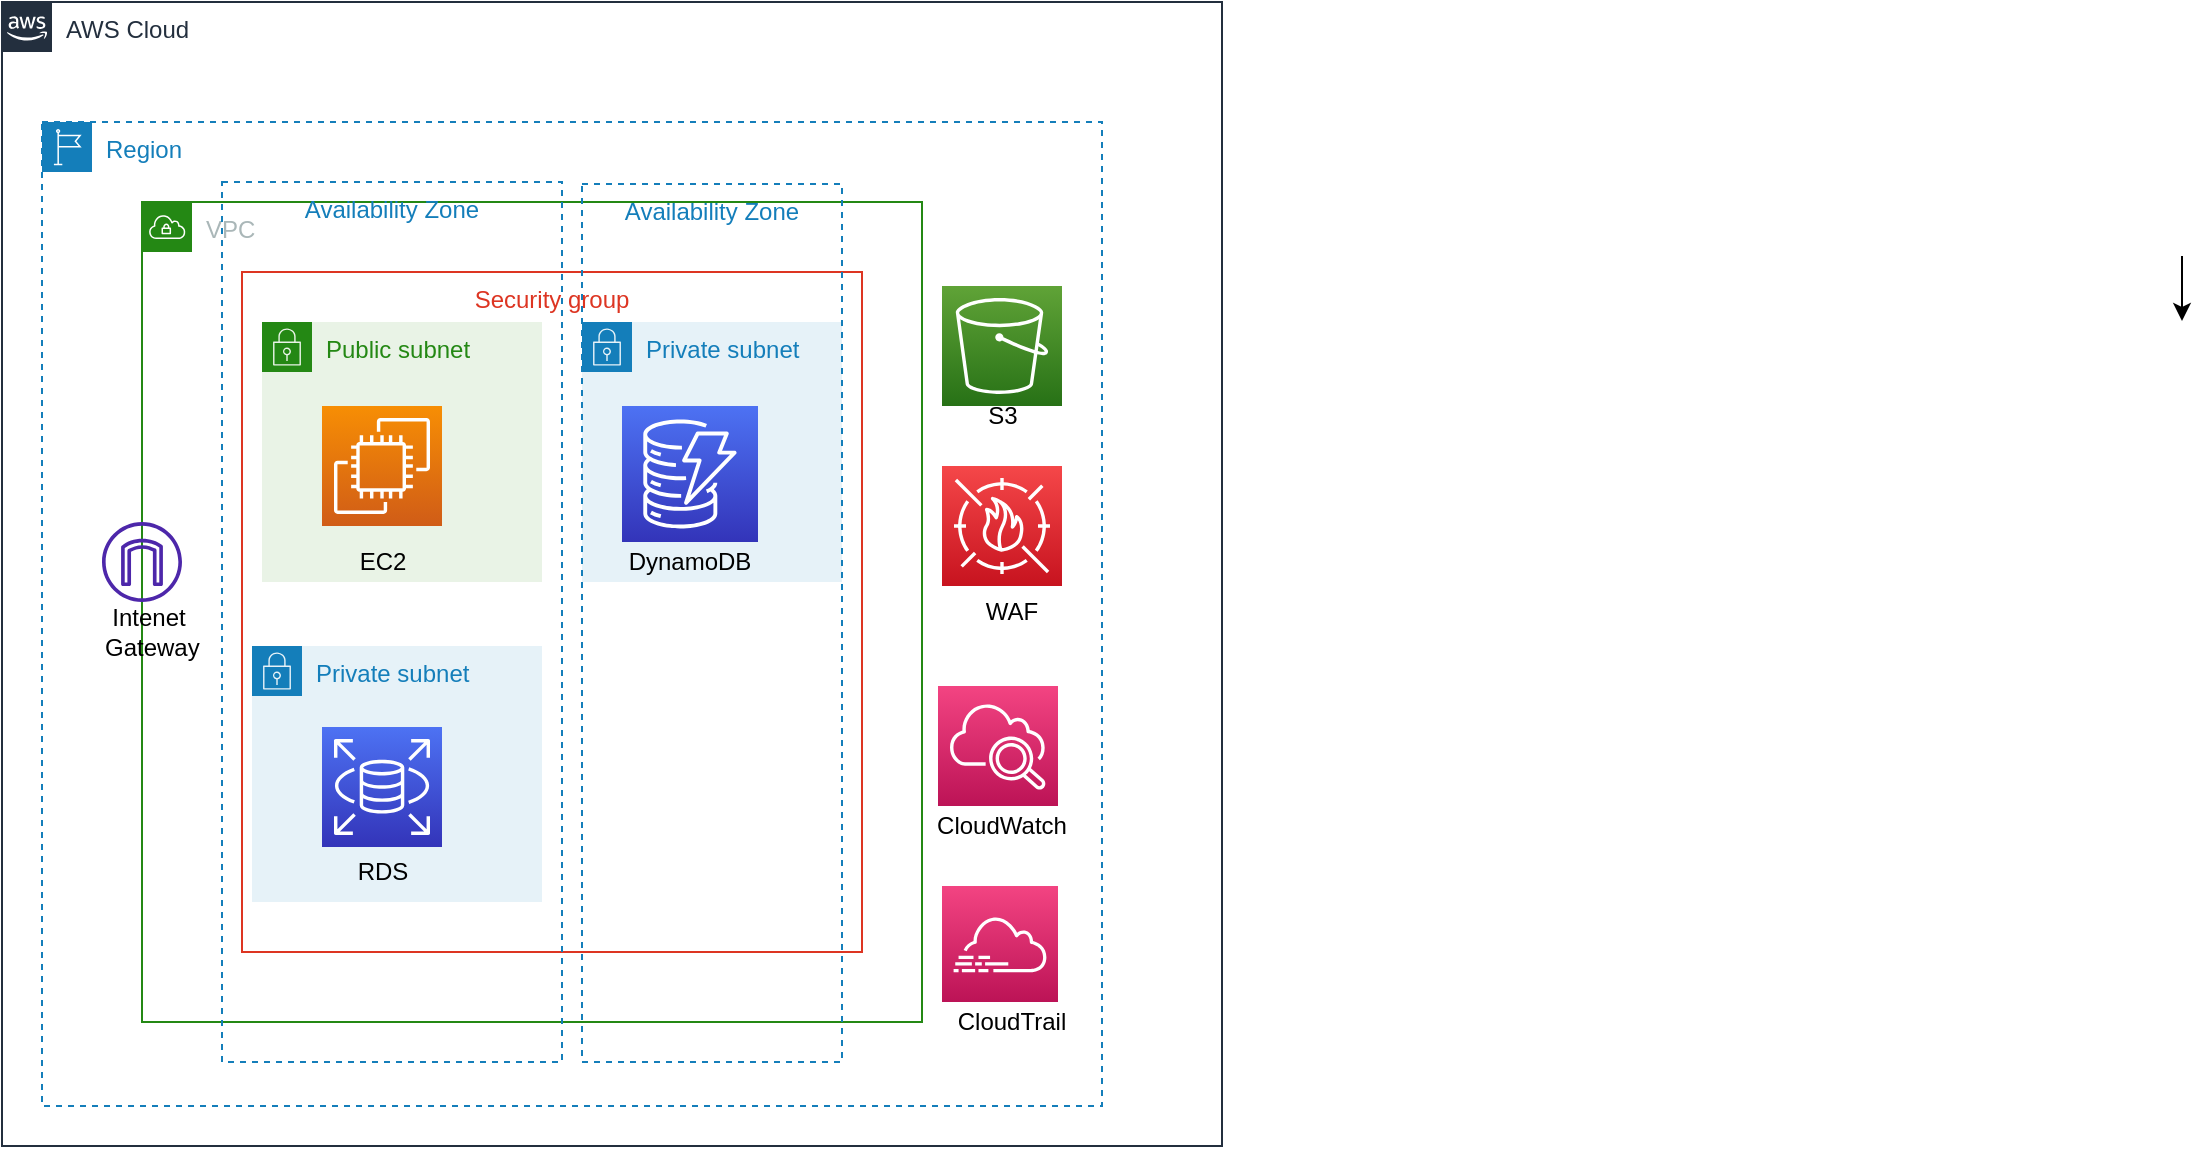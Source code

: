 <mxfile version="20.7.4" type="device"><diagram id="kfQdSeXou_Wuq1vqvJWS" name="Page-2"><mxGraphModel dx="1870" dy="1644" grid="1" gridSize="10" guides="1" tooltips="1" connect="1" arrows="1" fold="1" page="1" pageScale="1" pageWidth="850" pageHeight="1100" math="0" shadow="0"><root><mxCell id="0"/><mxCell id="1" parent="0"/><object label="AWS Cloud" StepFunction1="YamlSF" StepFunction2="StackSF" StepFunction1_RoleArn="arn:aws:iam::304657531734:role/service-role/StepFunctions-csvtest-role-d2b323ac" StepFunction2_RoleArn="arn:aws:iam::304657531734:role/service-role/StepFunctions-MyStateMachine-role-936fd28f" id="E8RPOU44EAwHNulF2D6E-3"><mxCell style="points=[[0,0],[0.25,0],[0.5,0],[0.75,0],[1,0],[1,0.25],[1,0.5],[1,0.75],[1,1],[0.75,1],[0.5,1],[0.25,1],[0,1],[0,0.75],[0,0.5],[0,0.25]];outlineConnect=0;gradientColor=none;html=1;whiteSpace=wrap;fontSize=12;fontStyle=0;container=1;pointerEvents=0;collapsible=0;recursiveResize=0;shape=mxgraph.aws4.group;grIcon=mxgraph.aws4.group_aws_cloud_alt;strokeColor=#232F3E;fillColor=none;verticalAlign=top;align=left;spacingLeft=30;fontColor=#232F3E;dashed=0;" parent="1" vertex="1"><mxGeometry x="-210" y="-352" width="610" height="572" as="geometry"/></mxCell></object><object label="Region" Region="ap-south-1" Tag="sonata" id="E8RPOU44EAwHNulF2D6E-4"><mxCell style="points=[[0,0],[0.25,0],[0.5,0],[0.75,0],[1,0],[1,0.25],[1,0.5],[1,0.75],[1,1],[0.75,1],[0.5,1],[0.25,1],[0,1],[0,0.75],[0,0.5],[0,0.25]];outlineConnect=0;gradientColor=none;html=1;whiteSpace=wrap;fontSize=12;fontStyle=0;container=1;pointerEvents=0;collapsible=0;recursiveResize=0;shape=mxgraph.aws4.group;grIcon=mxgraph.aws4.group_region;strokeColor=#147EBA;fillColor=none;verticalAlign=top;align=left;spacingLeft=30;fontColor=#147EBA;dashed=1;" parent="E8RPOU44EAwHNulF2D6E-3" vertex="1"><mxGeometry x="20" y="60" width="530" height="492" as="geometry"/></mxCell></object><object label="VPC" Tag="sonata" VPC-CIDR="10.0.0.0/16" Region="ap-south-1" VPCStackName="care-vpc" ResourceName="vpc" id="E8RPOU44EAwHNulF2D6E-7"><mxCell style="points=[[0,0],[0.25,0],[0.5,0],[0.75,0],[1,0],[1,0.25],[1,0.5],[1,0.75],[1,1],[0.75,1],[0.5,1],[0.25,1],[0,1],[0,0.75],[0,0.5],[0,0.25]];outlineConnect=0;gradientColor=none;html=1;whiteSpace=wrap;fontSize=12;fontStyle=0;container=1;pointerEvents=0;collapsible=0;recursiveResize=0;shape=mxgraph.aws4.group;grIcon=mxgraph.aws4.group_vpc;strokeColor=#248814;fillColor=none;verticalAlign=top;align=left;spacingLeft=30;fontColor=#AAB7B8;dashed=0;" parent="E8RPOU44EAwHNulF2D6E-4" vertex="1"><mxGeometry x="50" y="40" width="390" height="410" as="geometry"/></mxCell></object><object label="Security group" SGI_IpProtocol="tcp" SGI_FromPort="22" SGI_ToPort="22" SGI_CidrIp="0.0.0.0/0" SGE_IpProtocol="tcp" SGE_FromPort="80" SGE_ToPort="80" SGE_CidrIp="0.0.0.0/0" SGStackName="care-SG" ResourceName="sg" id="MlPwQ5EZnl6EhqCphgu3-1"><mxCell style="fillColor=none;strokeColor=#DD3522;verticalAlign=top;fontStyle=0;fontColor=#DD3522;" parent="E8RPOU44EAwHNulF2D6E-7" vertex="1"><mxGeometry x="50" y="35" width="310" height="340" as="geometry"/></mxCell></object><object label="Public subnet" Tag="sonata" PublicSubnet1a-CIDR="10.0.1.0/24" id="E8RPOU44EAwHNulF2D6E-8"><mxCell style="points=[[0,0],[0.25,0],[0.5,0],[0.75,0],[1,0],[1,0.25],[1,0.5],[1,0.75],[1,1],[0.75,1],[0.5,1],[0.25,1],[0,1],[0,0.75],[0,0.5],[0,0.25]];outlineConnect=0;gradientColor=none;html=1;whiteSpace=wrap;fontSize=12;fontStyle=0;container=1;pointerEvents=0;collapsible=0;recursiveResize=0;shape=mxgraph.aws4.group;grIcon=mxgraph.aws4.group_security_group;grStroke=0;strokeColor=#248814;fillColor=#E9F3E6;verticalAlign=top;align=left;spacingLeft=30;fontColor=#248814;dashed=0;" parent="E8RPOU44EAwHNulF2D6E-7" vertex="1"><mxGeometry x="60" y="60" width="140" height="130" as="geometry"/></mxCell></object><object label="" ResourceName="ebs" id="E8RPOU44EAwHNulF2D6E-25"><mxCell style="sketch=0;outlineConnect=0;fontColor=#232F3E;gradientColor=none;fillColor=#4D27AA;strokeColor=none;dashed=0;verticalLabelPosition=bottom;verticalAlign=top;align=center;html=1;fontSize=12;fontStyle=0;aspect=fixed;pointerEvents=1;shape=mxgraph.aws4.internet_gateway;" parent="E8RPOU44EAwHNulF2D6E-7" vertex="1"><mxGeometry x="-20" y="160" width="40" height="40" as="geometry"/></mxCell></object><object label="Private subnet" Tag="sonata" PrivateSubnet1b-CIDR="10.0.3.0/24" id="Lt4la29uDgtAlJDmlJ8m-4"><mxCell style="points=[[0,0],[0.25,0],[0.5,0],[0.75,0],[1,0],[1,0.25],[1,0.5],[1,0.75],[1,1],[0.75,1],[0.5,1],[0.25,1],[0,1],[0,0.75],[0,0.5],[0,0.25]];outlineConnect=0;gradientColor=none;html=1;whiteSpace=wrap;fontSize=12;fontStyle=0;container=1;pointerEvents=0;collapsible=0;recursiveResize=0;shape=mxgraph.aws4.group;grIcon=mxgraph.aws4.group_security_group;grStroke=0;strokeColor=#147EBA;fillColor=#E6F2F8;verticalAlign=top;align=left;spacingLeft=30;fontColor=#147EBA;dashed=0;" vertex="1" parent="E8RPOU44EAwHNulF2D6E-7"><mxGeometry x="220" y="60" width="130" height="130" as="geometry"/></mxCell></object><object label="Availability Zone" PublicSubAmt-AZs="2" PrivateSubAmt-AZs="2" Tag="sonata" AZ="ap-south-1a" id="Lt4la29uDgtAlJDmlJ8m-6"><mxCell style="fillColor=none;strokeColor=#147EBA;dashed=1;verticalAlign=top;fontStyle=0;fontColor=#147EBA;" vertex="1" parent="Lt4la29uDgtAlJDmlJ8m-4"><mxGeometry y="-69" width="130" height="439" as="geometry"/></mxCell></object><object label="" BillingMode="PROVISIONED" PointInTimeRecoverySpecification="0" TableName="LewisHamilton" HashKeyElementType="S" HashKeyElementName="s8ul" WriteCapacityUnits="10" ReadCapacityUnits="5" ResourceName="DynamoDB" DynamoDBStackName="sampledynamodb" id="Lt4la29uDgtAlJDmlJ8m-5"><mxCell style="sketch=0;points=[[0,0,0],[0.25,0,0],[0.5,0,0],[0.75,0,0],[1,0,0],[0,1,0],[0.25,1,0],[0.5,1,0],[0.75,1,0],[1,1,0],[0,0.25,0],[0,0.5,0],[0,0.75,0],[1,0.25,0],[1,0.5,0],[1,0.75,0]];outlineConnect=0;fontColor=#232F3E;gradientColor=#4D72F3;gradientDirection=north;fillColor=#3334B9;strokeColor=#ffffff;dashed=0;verticalLabelPosition=bottom;verticalAlign=top;align=center;html=1;fontSize=12;fontStyle=0;aspect=fixed;shape=mxgraph.aws4.resourceIcon;resIcon=mxgraph.aws4.dynamodb;" vertex="1" parent="Lt4la29uDgtAlJDmlJ8m-4"><mxGeometry x="20" y="42" width="68" height="68" as="geometry"/></mxCell></object><mxCell id="Lt4la29uDgtAlJDmlJ8m-9" value="DynamoDB" style="text;html=1;strokeColor=none;fillColor=none;align=center;verticalAlign=middle;whiteSpace=wrap;rounded=0;" vertex="1" parent="Lt4la29uDgtAlJDmlJ8m-4"><mxGeometry x="39" y="110" width="30" height="20" as="geometry"/></mxCell><object label="Availability Zone" PublicSubAmt-AZs="2" PrivateSubAmt-AZs="2" Tag="sonata" AZ="ap-south-1a" id="E8RPOU44EAwHNulF2D6E-11"><mxCell style="fillColor=none;strokeColor=#147EBA;dashed=1;verticalAlign=top;fontStyle=0;fontColor=#147EBA;" parent="E8RPOU44EAwHNulF2D6E-7" vertex="1"><mxGeometry x="40" y="-10" width="170" height="440" as="geometry"/></mxCell></object><object label="" AccessControl="Private" BucketName="sonatabucketoftoday" ObjectLockEnabled="0" VersioningConfiguration="Enabled" OwnershipControlRule="OwnershipControlsRule" S3StackName="care-S3" ResourceName="s3" id="E8RPOU44EAwHNulF2D6E-52"><mxCell style="sketch=0;points=[[0,0,0],[0.25,0,0],[0.5,0,0],[0.75,0,0],[1,0,0],[0,1,0],[0.25,1,0],[0.5,1,0],[0.75,1,0],[1,1,0],[0,0.25,0],[0,0.5,0],[0,0.75,0],[1,0.25,0],[1,0.5,0],[1,0.75,0]];outlineConnect=0;fontColor=#232F3E;gradientColor=#60A337;gradientDirection=north;fillColor=#277116;strokeColor=#ffffff;dashed=0;verticalLabelPosition=bottom;verticalAlign=top;align=center;html=1;fontSize=12;fontStyle=0;aspect=fixed;shape=mxgraph.aws4.resourceIcon;resIcon=mxgraph.aws4.s3;" parent="E8RPOU44EAwHNulF2D6E-4" vertex="1"><mxGeometry x="450" y="82" width="60" height="60" as="geometry"/></mxCell></object><object label="Private subnet" Tag="sonata" PrivateSubnet1a-CIDR="10.0.2.0/24" id="E8RPOU44EAwHNulF2D6E-66"><mxCell style="points=[[0,0],[0.25,0],[0.5,0],[0.75,0],[1,0],[1,0.25],[1,0.5],[1,0.75],[1,1],[0.75,1],[0.5,1],[0.25,1],[0,1],[0,0.75],[0,0.5],[0,0.25]];outlineConnect=0;gradientColor=none;html=1;whiteSpace=wrap;fontSize=12;fontStyle=0;container=1;pointerEvents=0;collapsible=0;recursiveResize=0;shape=mxgraph.aws4.group;grIcon=mxgraph.aws4.group_security_group;grStroke=0;strokeColor=#147EBA;fillColor=#E6F2F8;verticalAlign=top;align=left;spacingLeft=30;fontColor=#147EBA;dashed=0;" parent="E8RPOU44EAwHNulF2D6E-4" vertex="1"><mxGeometry x="105" y="262" width="145" height="128" as="geometry"/></mxCell></object><object label="" AllocatedStorage="200" AllowMajorVersionUpgrade="0" AutoMinorVersionUpgrade="0" AvailabilityZone="ap-south-1a" CopyTagsToSnapshot="1" DBClusterIdentifier="uniquenamefordbcluster21030" DBInstanceClass="db.m5.large" DBInstanceIdentifier="uniquenamefordb21030" DBName="sampleRDS" DeleteAutomatedBackups="1" DeletionProtection="0" EnableIAMDatabaseAuthentication="0" EnablePerformanceInsights="0" Engine="mariadb" EngineVersion="10.6" Iops="3000" MasterUserPassword="sonata21030" MasterUsername="sonata" MultiAZ="0" Port="3306" PubliclyAccessible="0" SourceRegion="ap-south-1" StorageEncrypted="0" StorageType="io1" Tag="sonata" DBInstanceIdentifierForRR="uniquenameforreadreplica21030" RDSStackName="care-rds" RDSSubnetids="PrivateSubneta,PrivateSubnetb" ResourceName="rds" id="E8RPOU44EAwHNulF2D6E-49"><mxCell style="sketch=0;points=[[0,0,0],[0.25,0,0],[0.5,0,0],[0.75,0,0],[1,0,0],[0,1,0],[0.25,1,0],[0.5,1,0],[0.75,1,0],[1,1,0],[0,0.25,0],[0,0.5,0],[0,0.75,0],[1,0.25,0],[1,0.5,0],[1,0.75,0]];outlineConnect=0;fontColor=#232F3E;gradientColor=#4D72F3;gradientDirection=north;fillColor=#3334B9;strokeColor=#ffffff;dashed=0;verticalLabelPosition=bottom;verticalAlign=top;align=center;html=1;fontSize=12;fontStyle=0;aspect=fixed;shape=mxgraph.aws4.resourceIcon;resIcon=mxgraph.aws4.rds;" parent="E8RPOU44EAwHNulF2D6E-66" vertex="1"><mxGeometry x="35" y="40.5" width="60" height="60" as="geometry"/></mxCell></object><mxCell id="E8RPOU44EAwHNulF2D6E-68" value="RDS" style="text;html=1;align=center;verticalAlign=middle;resizable=0;points=[];autosize=1;strokeColor=none;fillColor=none;" parent="E8RPOU44EAwHNulF2D6E-66" vertex="1"><mxGeometry x="40" y="98" width="50" height="30" as="geometry"/></mxCell><mxCell id="E8RPOU44EAwHNulF2D6E-70" value="Intenet&lt;br&gt;&amp;nbsp;Gateway" style="text;html=1;align=center;verticalAlign=middle;resizable=0;points=[];autosize=1;strokeColor=none;fillColor=none;" parent="E8RPOU44EAwHNulF2D6E-4" vertex="1"><mxGeometry x="18" y="235" width="70" height="40" as="geometry"/></mxCell><mxCell id="wdwvfVr4RJqHJ4y8pVIn-3" value="EC2" style="text;html=1;align=center;verticalAlign=middle;resizable=0;points=[];autosize=1;strokeColor=none;fillColor=none;" parent="E8RPOU44EAwHNulF2D6E-4" vertex="1"><mxGeometry x="145" y="205" width="50" height="30" as="geometry"/></mxCell><mxCell id="E8RPOU44EAwHNulF2D6E-64" value="S3" style="text;html=1;align=center;verticalAlign=middle;resizable=0;points=[];autosize=1;strokeColor=none;fillColor=none;" parent="E8RPOU44EAwHNulF2D6E-4" vertex="1"><mxGeometry x="460" y="132" width="40" height="30" as="geometry"/></mxCell><object label="" AvailabilityZone="ap-south-1a" KeyName="demo" Tag="sonata" EC2-OS="Linux" EC2-Type="t2.micro" AMI-Id="ami-0cca134ec43cf708f" Region="ap-south-1" Encrypted="0" Iops="3000" VolumeSize="50" VolumeType="gp3" AutoEnableIO="0" MultiAttachEnabled="0" DeviceName="/dev/sdh" EC2StackName="care-server1" EBSStackName="care-ebs" EC2-Subnet-id="PublicSubnet-a" ResourceName="ec2" id="wdwvfVr4RJqHJ4y8pVIn-1"><mxCell style="sketch=0;points=[[0,0,0],[0.25,0,0],[0.5,0,0],[0.75,0,0],[1,0,0],[0,1,0],[0.25,1,0],[0.5,1,0],[0.75,1,0],[1,1,0],[0,0.25,0],[0,0.5,0],[0,0.75,0],[1,0.25,0],[1,0.5,0],[1,0.75,0]];outlineConnect=0;fontColor=#232F3E;gradientColor=#F78E04;gradientDirection=north;fillColor=#D05C17;strokeColor=#ffffff;dashed=0;verticalLabelPosition=bottom;verticalAlign=top;align=center;html=1;fontSize=12;fontStyle=0;aspect=fixed;shape=mxgraph.aws4.resourceIcon;resIcon=mxgraph.aws4.ec2;" parent="E8RPOU44EAwHNulF2D6E-4" vertex="1"><mxGeometry x="140" y="142" width="60" height="60" as="geometry"/></mxCell></object><object label="" WebACLName="CommonAttackProtection" WAFManualIPBlockSetName="Manual IP Block Set" SizeConstraint_ComparisonOperator="GT" SizeConstraint_TextTransformation="NONE" SizeConstraint_FieldToMatchType="BODY" SizeConstraintSize="8192" WebACL_DefaultActionType="ALLOW" WAFStackName="SampleWAF" ResourceName="WAF" id="Lt4la29uDgtAlJDmlJ8m-1"><mxCell style="sketch=0;points=[[0,0,0],[0.25,0,0],[0.5,0,0],[0.75,0,0],[1,0,0],[0,1,0],[0.25,1,0],[0.5,1,0],[0.75,1,0],[1,1,0],[0,0.25,0],[0,0.5,0],[0,0.75,0],[1,0.25,0],[1,0.5,0],[1,0.75,0]];outlineConnect=0;fontColor=#232F3E;gradientColor=#F54749;gradientDirection=north;fillColor=#C7131F;strokeColor=#ffffff;dashed=0;verticalLabelPosition=bottom;verticalAlign=top;align=center;html=1;fontSize=12;fontStyle=0;aspect=fixed;shape=mxgraph.aws4.resourceIcon;resIcon=mxgraph.aws4.waf;" vertex="1" parent="E8RPOU44EAwHNulF2D6E-4"><mxGeometry x="450" y="172" width="60" height="60" as="geometry"/></mxCell></object><object label="" ActionsEnabled="1" AlarmDescription="sample description" AlarmName="sample alarm name" ComparisonOperator="GreaterThanOrEqualToThreshold" DatapointsToAlarm="1" EvaluationPeriods="1" MetricName="NumberOfObjects" Namespace="AWS/S3" Period="60" Statistic="Average" Threshold="30" TreatMissingData="missing" Unit="Count" AlarmEmail="akhil.nadendla@sonata-software.com" ResourceName="CloudWatch" CloudWatchStackName="sample-alarm-stack" id="Lt4la29uDgtAlJDmlJ8m-2"><mxCell style="sketch=0;points=[[0,0,0],[0.25,0,0],[0.5,0,0],[0.75,0,0],[1,0,0],[0,1,0],[0.25,1,0],[0.5,1,0],[0.75,1,0],[1,1,0],[0,0.25,0],[0,0.5,0],[0,0.75,0],[1,0.25,0],[1,0.5,0],[1,0.75,0]];points=[[0,0,0],[0.25,0,0],[0.5,0,0],[0.75,0,0],[1,0,0],[0,1,0],[0.25,1,0],[0.5,1,0],[0.75,1,0],[1,1,0],[0,0.25,0],[0,0.5,0],[0,0.75,0],[1,0.25,0],[1,0.5,0],[1,0.75,0]];outlineConnect=0;fontColor=#232F3E;gradientColor=#F34482;gradientDirection=north;fillColor=#BC1356;strokeColor=#ffffff;dashed=0;verticalLabelPosition=bottom;verticalAlign=top;align=center;html=1;fontSize=12;fontStyle=0;aspect=fixed;shape=mxgraph.aws4.resourceIcon;resIcon=mxgraph.aws4.cloudwatch_2;" vertex="1" parent="E8RPOU44EAwHNulF2D6E-4"><mxGeometry x="448" y="282" width="60" height="60" as="geometry"/></mxCell></object><object label="" S3BucketName="weekndisthebest21030" TrailName="sonatatrail21030" SnsTopicName="weekndisthebest21030" OperatorEmail="akhil.nadendla@sonata-software.com" ResourceName="CloudTrail" CloudTrailStackName="sample-trail-stack" id="Lt4la29uDgtAlJDmlJ8m-3"><mxCell style="sketch=0;points=[[0,0,0],[0.25,0,0],[0.5,0,0],[0.75,0,0],[1,0,0],[0,1,0],[0.25,1,0],[0.5,1,0],[0.75,1,0],[1,1,0],[0,0.25,0],[0,0.5,0],[0,0.75,0],[1,0.25,0],[1,0.5,0],[1,0.75,0]];points=[[0,0,0],[0.25,0,0],[0.5,0,0],[0.75,0,0],[1,0,0],[0,1,0],[0.25,1,0],[0.5,1,0],[0.75,1,0],[1,1,0],[0,0.25,0],[0,0.5,0],[0,0.75,0],[1,0.25,0],[1,0.5,0],[1,0.75,0]];outlineConnect=0;fontColor=#232F3E;gradientColor=#F34482;gradientDirection=north;fillColor=#BC1356;strokeColor=#ffffff;dashed=0;verticalLabelPosition=bottom;verticalAlign=top;align=center;html=1;fontSize=12;fontStyle=0;aspect=fixed;shape=mxgraph.aws4.resourceIcon;resIcon=mxgraph.aws4.cloudtrail;" vertex="1" parent="E8RPOU44EAwHNulF2D6E-4"><mxGeometry x="450" y="382" width="58" height="58" as="geometry"/></mxCell></object><mxCell id="Lt4la29uDgtAlJDmlJ8m-12" value="WAF" style="text;html=1;strokeColor=none;fillColor=none;align=center;verticalAlign=middle;whiteSpace=wrap;rounded=0;" vertex="1" parent="E8RPOU44EAwHNulF2D6E-4"><mxGeometry x="470" y="235" width="30" height="20" as="geometry"/></mxCell><mxCell id="Lt4la29uDgtAlJDmlJ8m-11" value="CloudWatch&lt;br&gt;" style="text;html=1;strokeColor=none;fillColor=none;align=center;verticalAlign=middle;whiteSpace=wrap;rounded=0;" vertex="1" parent="E8RPOU44EAwHNulF2D6E-4"><mxGeometry x="465" y="342" width="30" height="20" as="geometry"/></mxCell><mxCell id="Lt4la29uDgtAlJDmlJ8m-10" value="CloudTrail" style="text;html=1;strokeColor=none;fillColor=none;align=center;verticalAlign=middle;whiteSpace=wrap;rounded=0;" vertex="1" parent="E8RPOU44EAwHNulF2D6E-4"><mxGeometry x="470" y="440" width="30" height="20" as="geometry"/></mxCell><mxCell id="E8RPOU44EAwHNulF2D6E-101" style="edgeStyle=orthogonalEdgeStyle;rounded=0;orthogonalLoop=1;jettySize=auto;html=1;exitX=1;exitY=0.5;exitDx=0;exitDy=0;entryX=1;entryY=0.75;entryDx=0;entryDy=0;" parent="1" edge="1"><mxGeometry relative="1" as="geometry"><mxPoint x="880" y="-225" as="sourcePoint"/><mxPoint x="880" y="-192.5" as="targetPoint"/></mxGeometry></mxCell></root></mxGraphModel></diagram></mxfile>